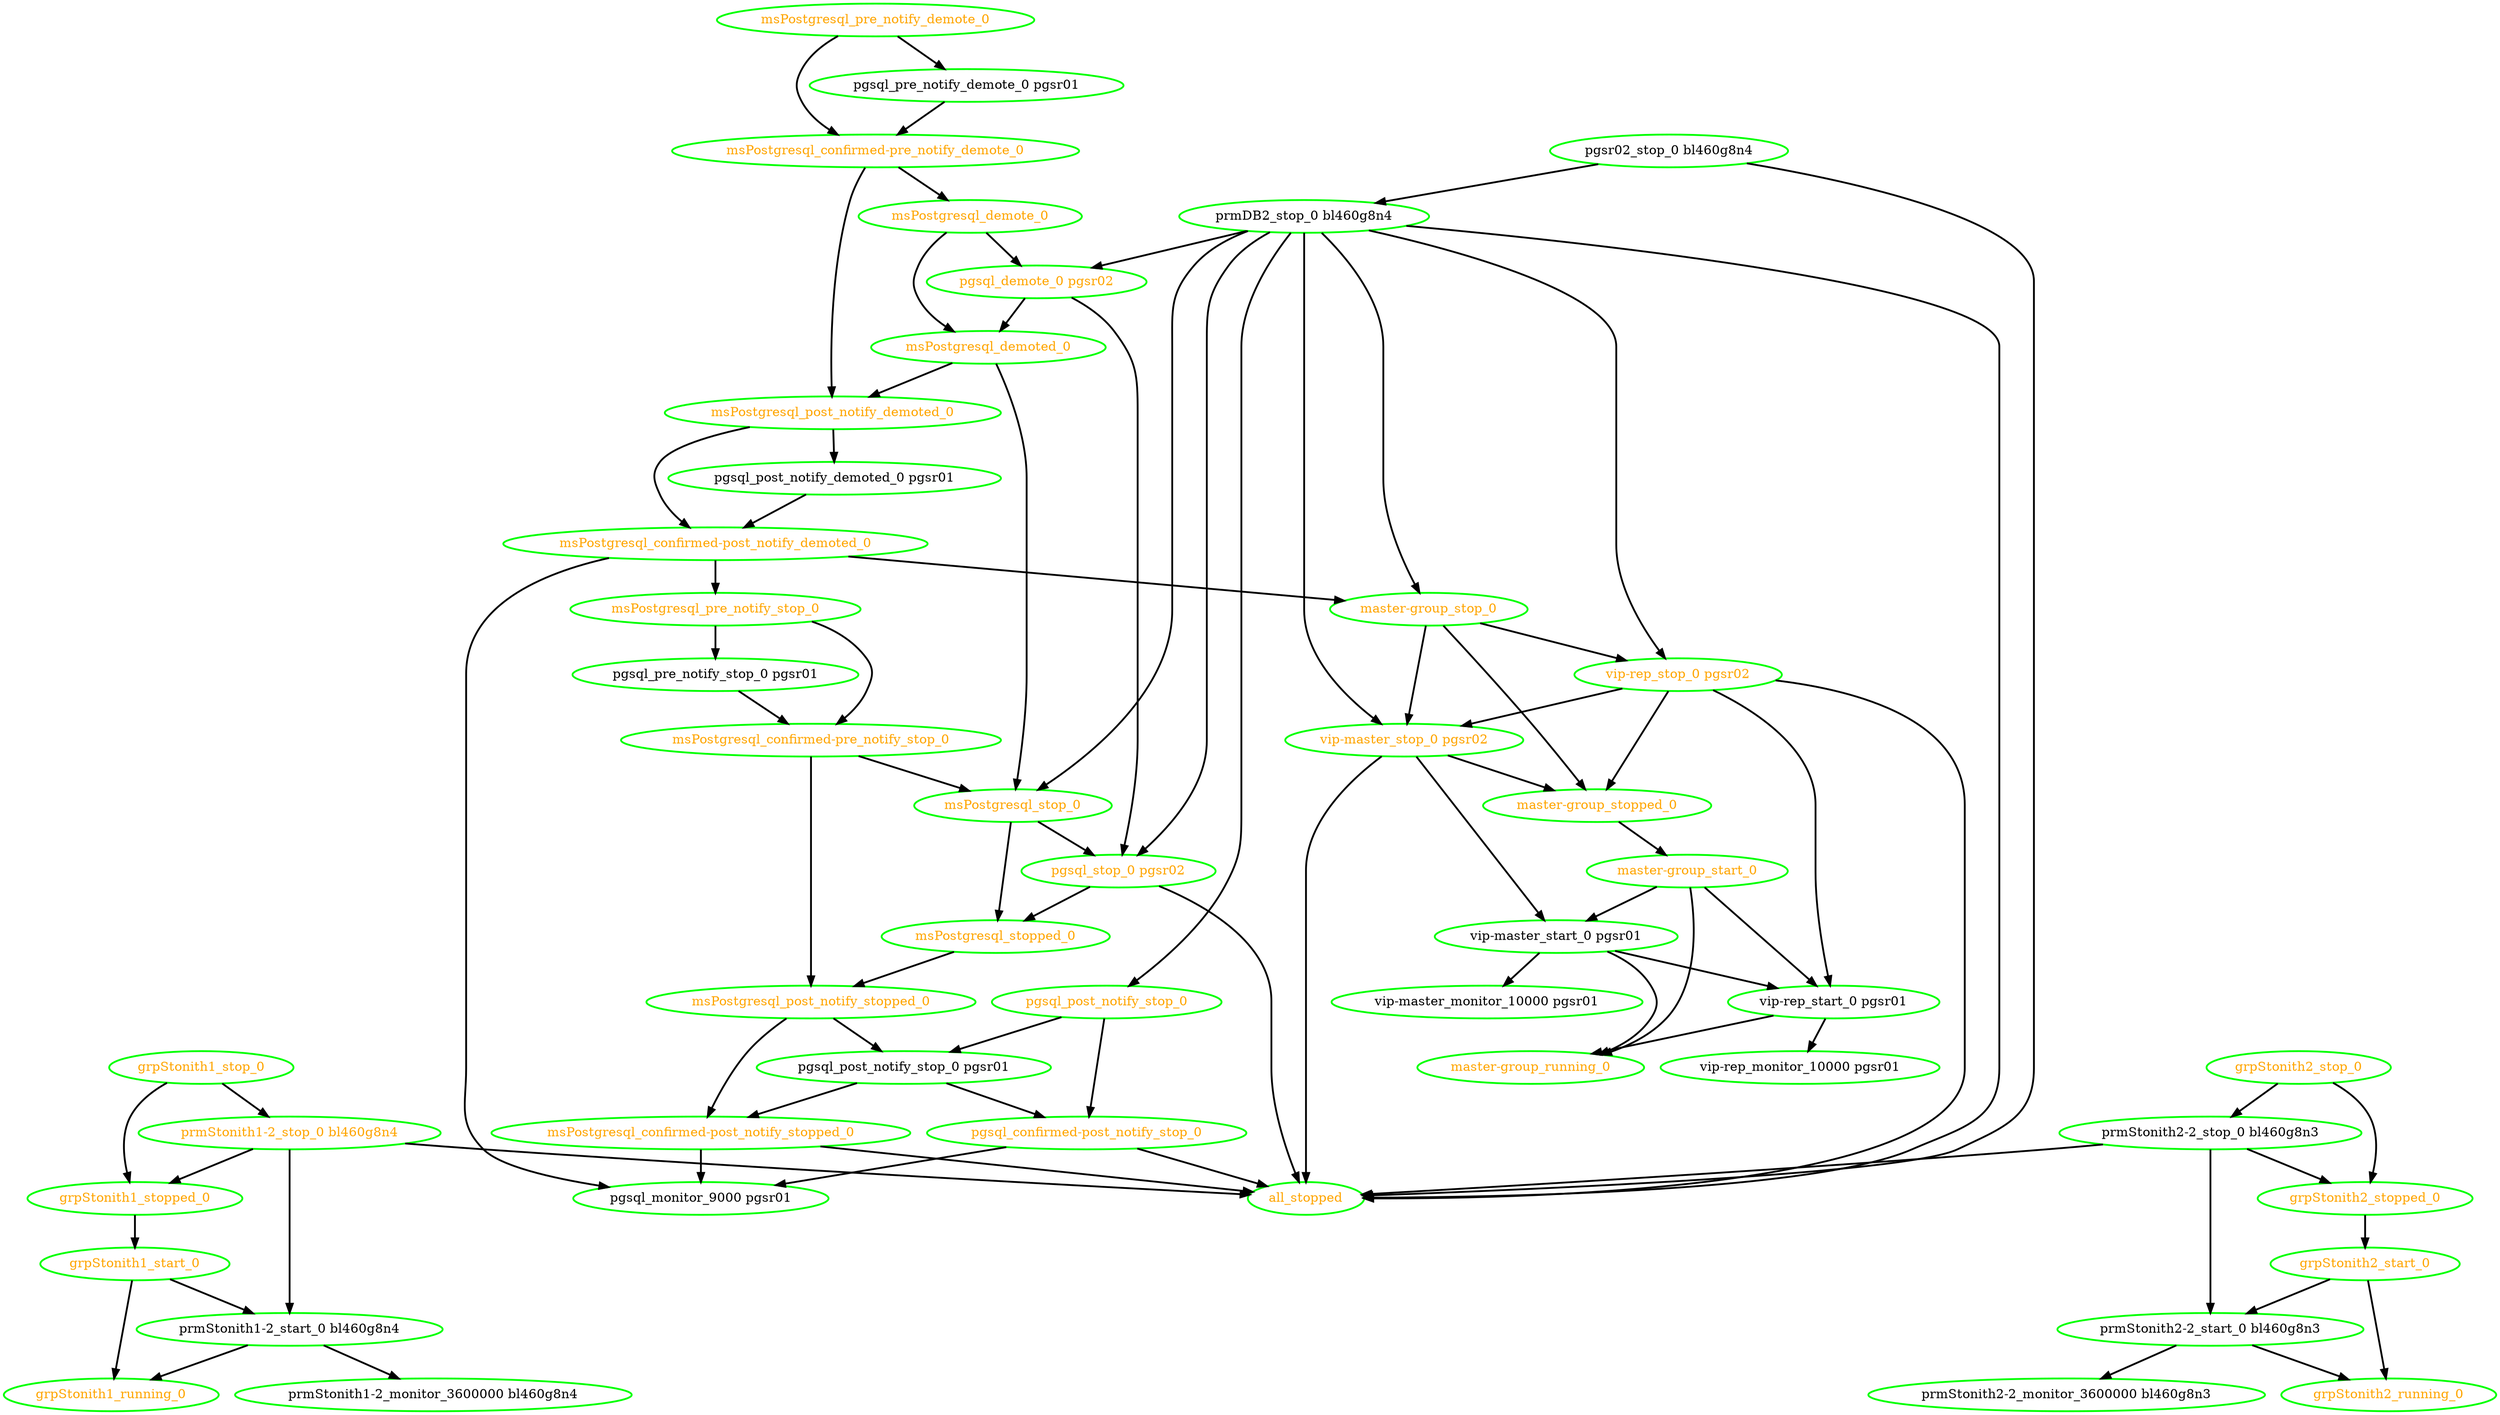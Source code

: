 digraph "g" {
"all_stopped" [ style=bold color="green" fontcolor="orange"]
"grpStonith1_running_0" [ style=bold color="green" fontcolor="orange"]
"grpStonith1_start_0" -> "grpStonith1_running_0" [ style = bold]
"grpStonith1_start_0" -> "prmStonith1-2_start_0 bl460g8n4" [ style = bold]
"grpStonith1_start_0" [ style=bold color="green" fontcolor="orange"]
"grpStonith1_stop_0" -> "grpStonith1_stopped_0" [ style = bold]
"grpStonith1_stop_0" -> "prmStonith1-2_stop_0 bl460g8n4" [ style = bold]
"grpStonith1_stop_0" [ style=bold color="green" fontcolor="orange"]
"grpStonith1_stopped_0" -> "grpStonith1_start_0" [ style = bold]
"grpStonith1_stopped_0" [ style=bold color="green" fontcolor="orange"]
"grpStonith2_running_0" [ style=bold color="green" fontcolor="orange"]
"grpStonith2_start_0" -> "grpStonith2_running_0" [ style = bold]
"grpStonith2_start_0" -> "prmStonith2-2_start_0 bl460g8n3" [ style = bold]
"grpStonith2_start_0" [ style=bold color="green" fontcolor="orange"]
"grpStonith2_stop_0" -> "grpStonith2_stopped_0" [ style = bold]
"grpStonith2_stop_0" -> "prmStonith2-2_stop_0 bl460g8n3" [ style = bold]
"grpStonith2_stop_0" [ style=bold color="green" fontcolor="orange"]
"grpStonith2_stopped_0" -> "grpStonith2_start_0" [ style = bold]
"grpStonith2_stopped_0" [ style=bold color="green" fontcolor="orange"]
"master-group_running_0" [ style=bold color="green" fontcolor="orange"]
"master-group_start_0" -> "master-group_running_0" [ style = bold]
"master-group_start_0" -> "vip-master_start_0 pgsr01" [ style = bold]
"master-group_start_0" -> "vip-rep_start_0 pgsr01" [ style = bold]
"master-group_start_0" [ style=bold color="green" fontcolor="orange"]
"master-group_stop_0" -> "master-group_stopped_0" [ style = bold]
"master-group_stop_0" -> "vip-master_stop_0 pgsr02" [ style = bold]
"master-group_stop_0" -> "vip-rep_stop_0 pgsr02" [ style = bold]
"master-group_stop_0" [ style=bold color="green" fontcolor="orange"]
"master-group_stopped_0" -> "master-group_start_0" [ style = bold]
"master-group_stopped_0" [ style=bold color="green" fontcolor="orange"]
"msPostgresql_confirmed-post_notify_demoted_0" -> "master-group_stop_0" [ style = bold]
"msPostgresql_confirmed-post_notify_demoted_0" -> "msPostgresql_pre_notify_stop_0" [ style = bold]
"msPostgresql_confirmed-post_notify_demoted_0" -> "pgsql_monitor_9000 pgsr01" [ style = bold]
"msPostgresql_confirmed-post_notify_demoted_0" [ style=bold color="green" fontcolor="orange"]
"msPostgresql_confirmed-post_notify_stopped_0" -> "all_stopped" [ style = bold]
"msPostgresql_confirmed-post_notify_stopped_0" -> "pgsql_monitor_9000 pgsr01" [ style = bold]
"msPostgresql_confirmed-post_notify_stopped_0" [ style=bold color="green" fontcolor="orange"]
"msPostgresql_confirmed-pre_notify_demote_0" -> "msPostgresql_demote_0" [ style = bold]
"msPostgresql_confirmed-pre_notify_demote_0" -> "msPostgresql_post_notify_demoted_0" [ style = bold]
"msPostgresql_confirmed-pre_notify_demote_0" [ style=bold color="green" fontcolor="orange"]
"msPostgresql_confirmed-pre_notify_stop_0" -> "msPostgresql_post_notify_stopped_0" [ style = bold]
"msPostgresql_confirmed-pre_notify_stop_0" -> "msPostgresql_stop_0" [ style = bold]
"msPostgresql_confirmed-pre_notify_stop_0" [ style=bold color="green" fontcolor="orange"]
"msPostgresql_demote_0" -> "msPostgresql_demoted_0" [ style = bold]
"msPostgresql_demote_0" -> "pgsql_demote_0 pgsr02" [ style = bold]
"msPostgresql_demote_0" [ style=bold color="green" fontcolor="orange"]
"msPostgresql_demoted_0" -> "msPostgresql_post_notify_demoted_0" [ style = bold]
"msPostgresql_demoted_0" -> "msPostgresql_stop_0" [ style = bold]
"msPostgresql_demoted_0" [ style=bold color="green" fontcolor="orange"]
"msPostgresql_post_notify_demoted_0" -> "msPostgresql_confirmed-post_notify_demoted_0" [ style = bold]
"msPostgresql_post_notify_demoted_0" -> "pgsql_post_notify_demoted_0 pgsr01" [ style = bold]
"msPostgresql_post_notify_demoted_0" [ style=bold color="green" fontcolor="orange"]
"msPostgresql_post_notify_stopped_0" -> "msPostgresql_confirmed-post_notify_stopped_0" [ style = bold]
"msPostgresql_post_notify_stopped_0" -> "pgsql_post_notify_stop_0 pgsr01" [ style = bold]
"msPostgresql_post_notify_stopped_0" [ style=bold color="green" fontcolor="orange"]
"msPostgresql_pre_notify_demote_0" -> "msPostgresql_confirmed-pre_notify_demote_0" [ style = bold]
"msPostgresql_pre_notify_demote_0" -> "pgsql_pre_notify_demote_0 pgsr01" [ style = bold]
"msPostgresql_pre_notify_demote_0" [ style=bold color="green" fontcolor="orange"]
"msPostgresql_pre_notify_stop_0" -> "msPostgresql_confirmed-pre_notify_stop_0" [ style = bold]
"msPostgresql_pre_notify_stop_0" -> "pgsql_pre_notify_stop_0 pgsr01" [ style = bold]
"msPostgresql_pre_notify_stop_0" [ style=bold color="green" fontcolor="orange"]
"msPostgresql_stop_0" -> "msPostgresql_stopped_0" [ style = bold]
"msPostgresql_stop_0" -> "pgsql_stop_0 pgsr02" [ style = bold]
"msPostgresql_stop_0" [ style=bold color="green" fontcolor="orange"]
"msPostgresql_stopped_0" -> "msPostgresql_post_notify_stopped_0" [ style = bold]
"msPostgresql_stopped_0" [ style=bold color="green" fontcolor="orange"]
"pgsql_confirmed-post_notify_stop_0" -> "all_stopped" [ style = bold]
"pgsql_confirmed-post_notify_stop_0" -> "pgsql_monitor_9000 pgsr01" [ style = bold]
"pgsql_confirmed-post_notify_stop_0" [ style=bold color="green" fontcolor="orange"]
"pgsql_demote_0 pgsr02" -> "msPostgresql_demoted_0" [ style = bold]
"pgsql_demote_0 pgsr02" -> "pgsql_stop_0 pgsr02" [ style = bold]
"pgsql_demote_0 pgsr02" [ style=bold color="green" fontcolor="orange"]
"pgsql_monitor_9000 pgsr01" [ style=bold color="green" fontcolor="black"]
"pgsql_post_notify_demoted_0 pgsr01" -> "msPostgresql_confirmed-post_notify_demoted_0" [ style = bold]
"pgsql_post_notify_demoted_0 pgsr01" [ style=bold color="green" fontcolor="black"]
"pgsql_post_notify_stop_0 pgsr01" -> "msPostgresql_confirmed-post_notify_stopped_0" [ style = bold]
"pgsql_post_notify_stop_0 pgsr01" -> "pgsql_confirmed-post_notify_stop_0" [ style = bold]
"pgsql_post_notify_stop_0 pgsr01" [ style=bold color="green" fontcolor="black"]
"pgsql_post_notify_stop_0" -> "pgsql_confirmed-post_notify_stop_0" [ style = bold]
"pgsql_post_notify_stop_0" -> "pgsql_post_notify_stop_0 pgsr01" [ style = bold]
"pgsql_post_notify_stop_0" [ style=bold color="green" fontcolor="orange"]
"pgsql_pre_notify_demote_0 pgsr01" -> "msPostgresql_confirmed-pre_notify_demote_0" [ style = bold]
"pgsql_pre_notify_demote_0 pgsr01" [ style=bold color="green" fontcolor="black"]
"pgsql_pre_notify_stop_0 pgsr01" -> "msPostgresql_confirmed-pre_notify_stop_0" [ style = bold]
"pgsql_pre_notify_stop_0 pgsr01" [ style=bold color="green" fontcolor="black"]
"pgsql_stop_0 pgsr02" -> "all_stopped" [ style = bold]
"pgsql_stop_0 pgsr02" -> "msPostgresql_stopped_0" [ style = bold]
"pgsql_stop_0 pgsr02" [ style=bold color="green" fontcolor="orange"]
"pgsr02_stop_0 bl460g8n4" -> "all_stopped" [ style = bold]
"pgsr02_stop_0 bl460g8n4" -> "prmDB2_stop_0 bl460g8n4" [ style = bold]
"pgsr02_stop_0 bl460g8n4" [ style=bold color="green" fontcolor="black"]
"prmDB2_stop_0 bl460g8n4" -> "all_stopped" [ style = bold]
"prmDB2_stop_0 bl460g8n4" -> "master-group_stop_0" [ style = bold]
"prmDB2_stop_0 bl460g8n4" -> "msPostgresql_stop_0" [ style = bold]
"prmDB2_stop_0 bl460g8n4" -> "pgsql_demote_0 pgsr02" [ style = bold]
"prmDB2_stop_0 bl460g8n4" -> "pgsql_post_notify_stop_0" [ style = bold]
"prmDB2_stop_0 bl460g8n4" -> "pgsql_stop_0 pgsr02" [ style = bold]
"prmDB2_stop_0 bl460g8n4" -> "vip-master_stop_0 pgsr02" [ style = bold]
"prmDB2_stop_0 bl460g8n4" -> "vip-rep_stop_0 pgsr02" [ style = bold]
"prmDB2_stop_0 bl460g8n4" [ style=bold color="green" fontcolor="black"]
"prmStonith1-2_monitor_3600000 bl460g8n4" [ style=bold color="green" fontcolor="black"]
"prmStonith1-2_start_0 bl460g8n4" -> "grpStonith1_running_0" [ style = bold]
"prmStonith1-2_start_0 bl460g8n4" -> "prmStonith1-2_monitor_3600000 bl460g8n4" [ style = bold]
"prmStonith1-2_start_0 bl460g8n4" [ style=bold color="green" fontcolor="black"]
"prmStonith1-2_stop_0 bl460g8n4" -> "all_stopped" [ style = bold]
"prmStonith1-2_stop_0 bl460g8n4" -> "grpStonith1_stopped_0" [ style = bold]
"prmStonith1-2_stop_0 bl460g8n4" -> "prmStonith1-2_start_0 bl460g8n4" [ style = bold]
"prmStonith1-2_stop_0 bl460g8n4" [ style=bold color="green" fontcolor="orange"]
"prmStonith2-2_monitor_3600000 bl460g8n3" [ style=bold color="green" fontcolor="black"]
"prmStonith2-2_start_0 bl460g8n3" -> "grpStonith2_running_0" [ style = bold]
"prmStonith2-2_start_0 bl460g8n3" -> "prmStonith2-2_monitor_3600000 bl460g8n3" [ style = bold]
"prmStonith2-2_start_0 bl460g8n3" [ style=bold color="green" fontcolor="black"]
"prmStonith2-2_stop_0 bl460g8n3" -> "all_stopped" [ style = bold]
"prmStonith2-2_stop_0 bl460g8n3" -> "grpStonith2_stopped_0" [ style = bold]
"prmStonith2-2_stop_0 bl460g8n3" -> "prmStonith2-2_start_0 bl460g8n3" [ style = bold]
"prmStonith2-2_stop_0 bl460g8n3" [ style=bold color="green" fontcolor="black"]
"vip-master_monitor_10000 pgsr01" [ style=bold color="green" fontcolor="black"]
"vip-master_start_0 pgsr01" -> "master-group_running_0" [ style = bold]
"vip-master_start_0 pgsr01" -> "vip-master_monitor_10000 pgsr01" [ style = bold]
"vip-master_start_0 pgsr01" -> "vip-rep_start_0 pgsr01" [ style = bold]
"vip-master_start_0 pgsr01" [ style=bold color="green" fontcolor="black"]
"vip-master_stop_0 pgsr02" -> "all_stopped" [ style = bold]
"vip-master_stop_0 pgsr02" -> "master-group_stopped_0" [ style = bold]
"vip-master_stop_0 pgsr02" -> "vip-master_start_0 pgsr01" [ style = bold]
"vip-master_stop_0 pgsr02" [ style=bold color="green" fontcolor="orange"]
"vip-rep_monitor_10000 pgsr01" [ style=bold color="green" fontcolor="black"]
"vip-rep_start_0 pgsr01" -> "master-group_running_0" [ style = bold]
"vip-rep_start_0 pgsr01" -> "vip-rep_monitor_10000 pgsr01" [ style = bold]
"vip-rep_start_0 pgsr01" [ style=bold color="green" fontcolor="black"]
"vip-rep_stop_0 pgsr02" -> "all_stopped" [ style = bold]
"vip-rep_stop_0 pgsr02" -> "master-group_stopped_0" [ style = bold]
"vip-rep_stop_0 pgsr02" -> "vip-master_stop_0 pgsr02" [ style = bold]
"vip-rep_stop_0 pgsr02" -> "vip-rep_start_0 pgsr01" [ style = bold]
"vip-rep_stop_0 pgsr02" [ style=bold color="green" fontcolor="orange"]
}
